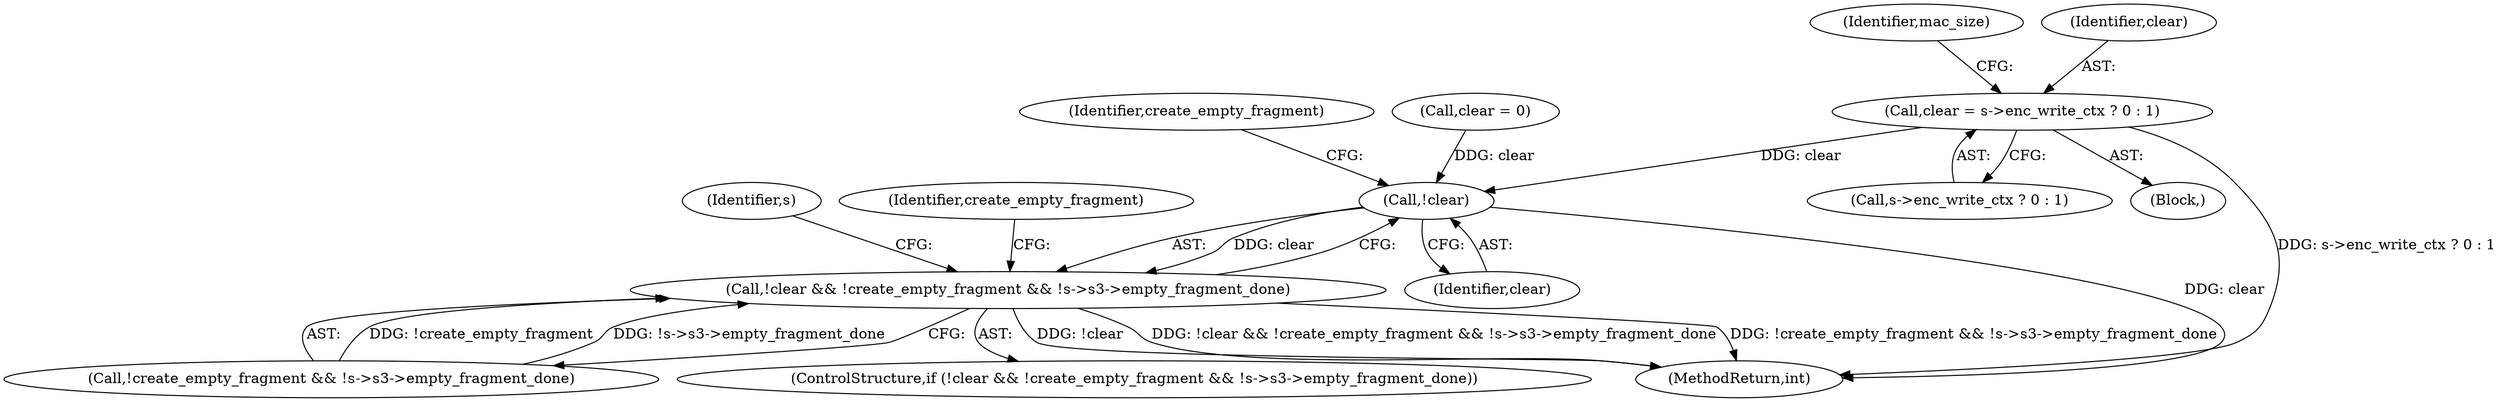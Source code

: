 digraph "0_openssl_4ad93618d26a3ea23d36ad5498ff4f59eff3a4d2@API" {
"1000253" [label="(Call,clear = s->enc_write_ctx ? 0 : 1)"];
"1000279" [label="(Call,!clear)"];
"1000278" [label="(Call,!clear && !create_empty_fragment && !s->s3->empty_fragment_done)"];
"1000908" [label="(MethodReturn,int)"];
"1000262" [label="(Identifier,mac_size)"];
"1000255" [label="(Call,s->enc_write_ctx ? 0 : 1)"];
"1000142" [label="(Call,clear = 0)"];
"1000253" [label="(Call,clear = s->enc_write_ctx ? 0 : 1)"];
"1000254" [label="(Identifier,clear)"];
"1000283" [label="(Identifier,create_empty_fragment)"];
"1000280" [label="(Identifier,clear)"];
"1000281" [label="(Call,!create_empty_fragment && !s->s3->empty_fragment_done)"];
"1000295" [label="(Identifier,s)"];
"1000277" [label="(ControlStructure,if (!clear && !create_empty_fragment && !s->s3->empty_fragment_done))"];
"1000279" [label="(Call,!clear)"];
"1000340" [label="(Identifier,create_empty_fragment)"];
"1000278" [label="(Call,!clear && !create_empty_fragment && !s->s3->empty_fragment_done)"];
"1000252" [label="(Block,)"];
"1000253" -> "1000252"  [label="AST: "];
"1000253" -> "1000255"  [label="CFG: "];
"1000254" -> "1000253"  [label="AST: "];
"1000255" -> "1000253"  [label="AST: "];
"1000262" -> "1000253"  [label="CFG: "];
"1000253" -> "1000908"  [label="DDG: s->enc_write_ctx ? 0 : 1"];
"1000253" -> "1000279"  [label="DDG: clear"];
"1000279" -> "1000278"  [label="AST: "];
"1000279" -> "1000280"  [label="CFG: "];
"1000280" -> "1000279"  [label="AST: "];
"1000283" -> "1000279"  [label="CFG: "];
"1000278" -> "1000279"  [label="CFG: "];
"1000279" -> "1000908"  [label="DDG: clear"];
"1000279" -> "1000278"  [label="DDG: clear"];
"1000142" -> "1000279"  [label="DDG: clear"];
"1000278" -> "1000277"  [label="AST: "];
"1000278" -> "1000281"  [label="CFG: "];
"1000281" -> "1000278"  [label="AST: "];
"1000295" -> "1000278"  [label="CFG: "];
"1000340" -> "1000278"  [label="CFG: "];
"1000278" -> "1000908"  [label="DDG: !clear && !create_empty_fragment && !s->s3->empty_fragment_done"];
"1000278" -> "1000908"  [label="DDG: !create_empty_fragment && !s->s3->empty_fragment_done"];
"1000278" -> "1000908"  [label="DDG: !clear"];
"1000281" -> "1000278"  [label="DDG: !create_empty_fragment"];
"1000281" -> "1000278"  [label="DDG: !s->s3->empty_fragment_done"];
}

